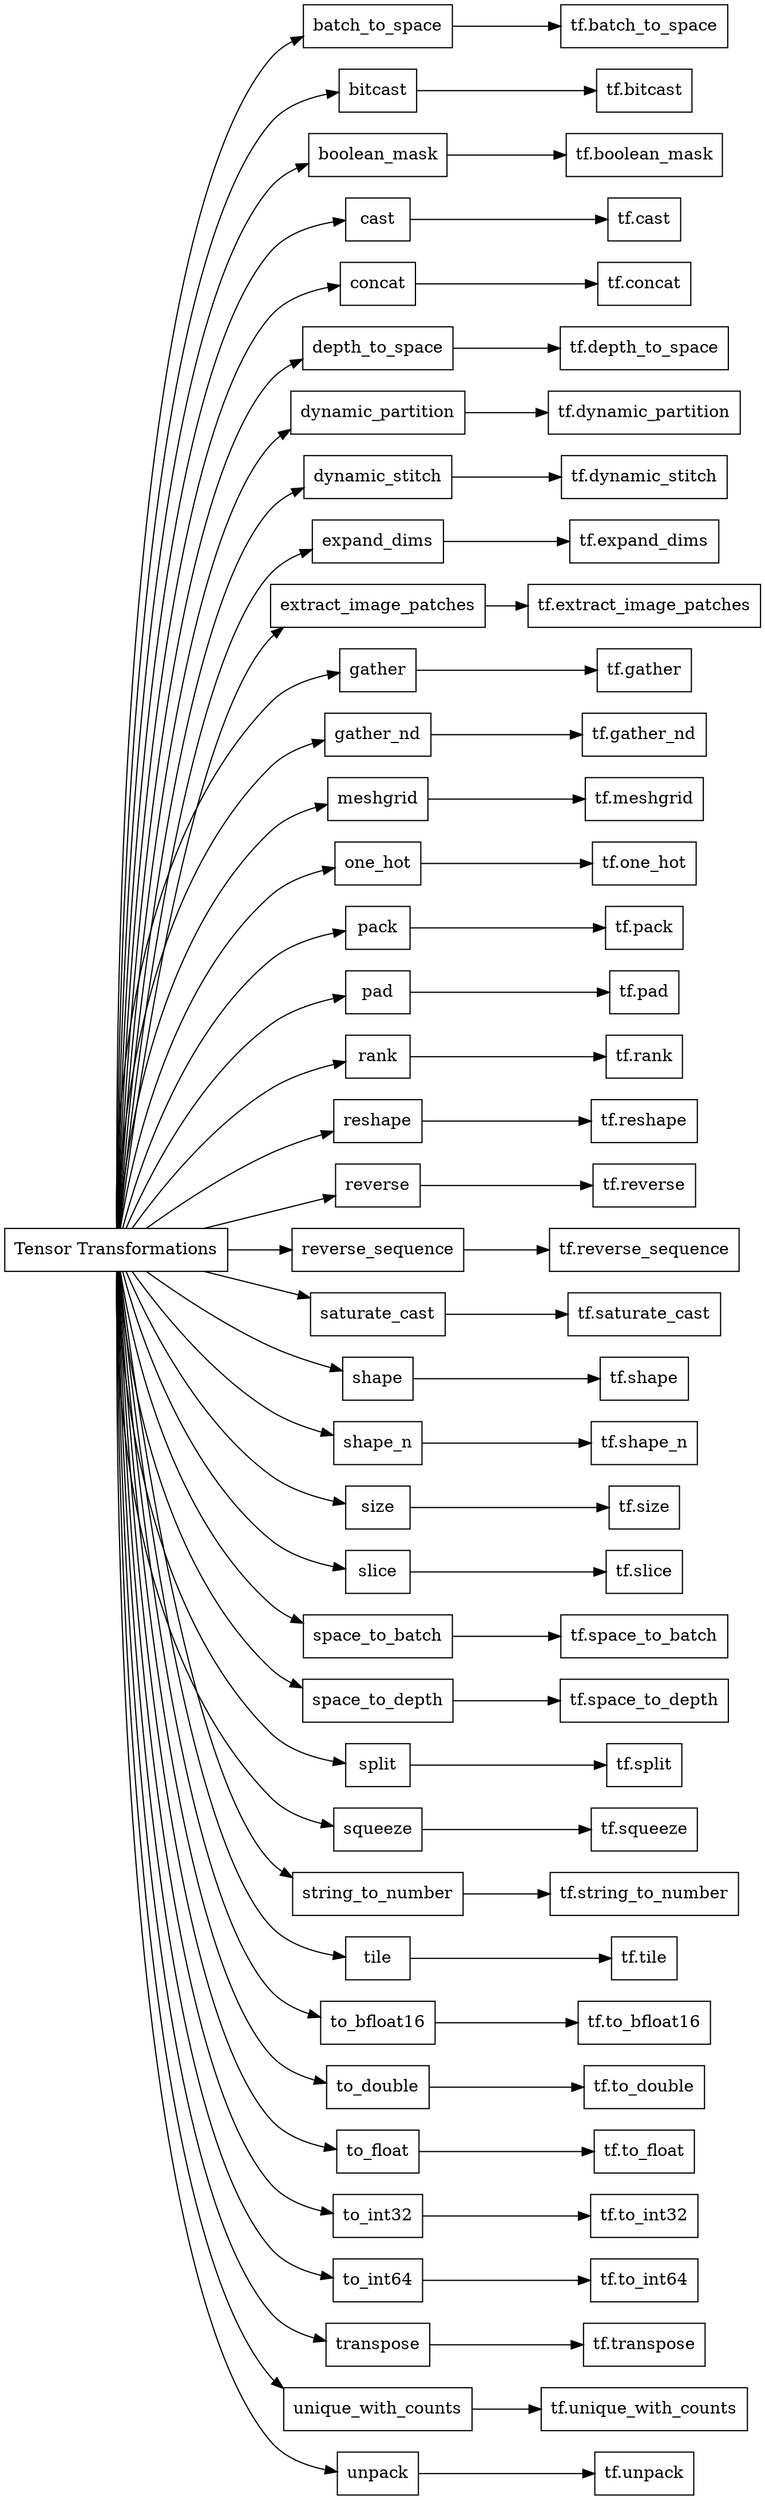 digraph "Tensor Transformations"{
rankdir="LR"
node [shape="box"]
		"Tensor Transformations" -> "batch_to_space" -> "tf.batch_to_space";
		"Tensor Transformations" -> "bitcast" -> "tf.bitcast";
		"Tensor Transformations" -> "boolean_mask" -> "tf.boolean_mask";
		"Tensor Transformations" -> "cast" -> "tf.cast";
		"Tensor Transformations" -> "concat" -> "tf.concat";
		"Tensor Transformations" -> "depth_to_space" -> "tf.depth_to_space";
		"Tensor Transformations" -> "dynamic_partition" -> "tf.dynamic_partition";
		"Tensor Transformations" -> "dynamic_stitch" -> "tf.dynamic_stitch";
		"Tensor Transformations" -> "expand_dims" -> "tf.expand_dims";
		"Tensor Transformations" -> "extract_image_patches" -> "tf.extract_image_patches";
		"Tensor Transformations" -> "gather" -> "tf.gather";
		"Tensor Transformations" -> "gather_nd" -> "tf.gather_nd";
		"Tensor Transformations" -> "meshgrid" -> "tf.meshgrid";
		"Tensor Transformations" -> "one_hot" -> "tf.one_hot";
		"Tensor Transformations" -> "pack" -> "tf.pack";
		"Tensor Transformations" -> "pad" -> "tf.pad";
		"Tensor Transformations" -> "rank" -> "tf.rank";
		"Tensor Transformations" -> "reshape" -> "tf.reshape";
		"Tensor Transformations" -> "reverse" -> "tf.reverse";
		"Tensor Transformations" -> "reverse_sequence" -> "tf.reverse_sequence";
		"Tensor Transformations" -> "saturate_cast" -> "tf.saturate_cast";
		"Tensor Transformations" -> "shape" -> "tf.shape";
		"Tensor Transformations" -> "shape_n" -> "tf.shape_n";
		"Tensor Transformations" -> "size" -> "tf.size";
		"Tensor Transformations" -> "slice" -> "tf.slice";
		"Tensor Transformations" -> "space_to_batch" -> "tf.space_to_batch";
		"Tensor Transformations" -> "space_to_depth" -> "tf.space_to_depth";
		"Tensor Transformations" -> "split" -> "tf.split";
		"Tensor Transformations" -> "squeeze" -> "tf.squeeze";
		"Tensor Transformations" -> "string_to_number" -> "tf.string_to_number";
		"Tensor Transformations" -> "tile" -> "tf.tile";
		"Tensor Transformations" -> "to_bfloat16" -> "tf.to_bfloat16";
		"Tensor Transformations" -> "to_double" -> "tf.to_double";
		"Tensor Transformations" -> "to_float" -> "tf.to_float";
		"Tensor Transformations" -> "to_int32" -> "tf.to_int32";
		"Tensor Transformations" -> "to_int64" -> "tf.to_int64";
		"Tensor Transformations" -> "transpose" -> "tf.transpose";
		"Tensor Transformations" -> "unique_with_counts" -> "tf.unique_with_counts";
		"Tensor Transformations" -> "unpack" -> "tf.unpack";
}
